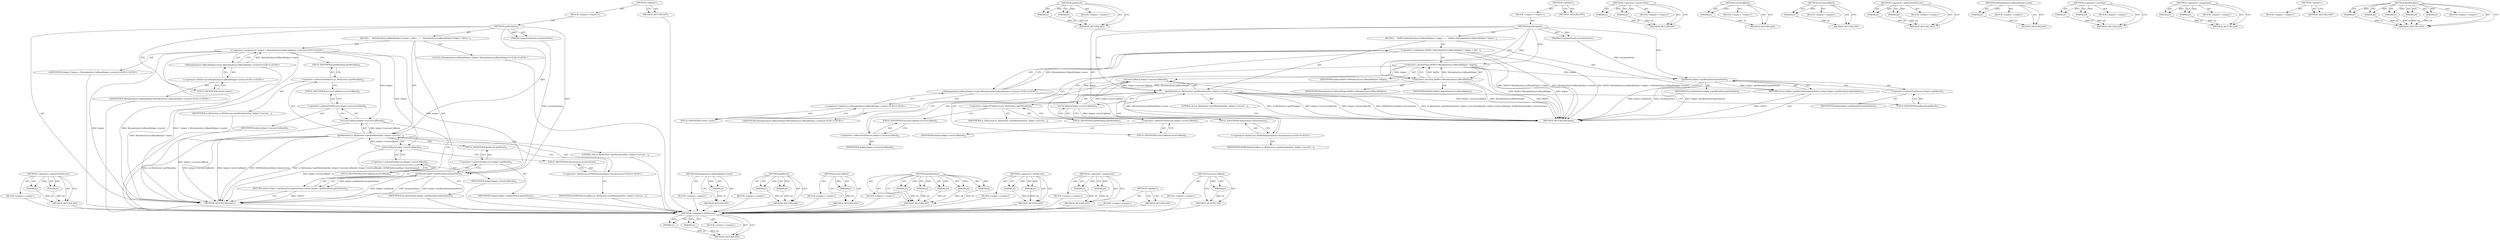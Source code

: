 digraph "successCallback" {
vulnerable_81 [label=<(METHOD,&lt;operator&gt;.fieldAccess)>];
vulnerable_82 [label=<(PARAM,p1)>];
vulnerable_83 [label=<(PARAM,p2)>];
vulnerable_84 [label=<(BLOCK,&lt;empty&gt;,&lt;empty&gt;)>];
vulnerable_85 [label=<(METHOD_RETURN,ANY)>];
vulnerable_107 [label=<(METHOD,getResult)>];
vulnerable_108 [label=<(PARAM,p1)>];
vulnerable_109 [label=<(PARAM,p2)>];
vulnerable_110 [label=<(BLOCK,&lt;empty&gt;,&lt;empty&gt;)>];
vulnerable_111 [label=<(METHOD_RETURN,ANY)>];
vulnerable_6 [label=<(METHOD,&lt;global&gt;)<SUB>1</SUB>>];
vulnerable_7 [label=<(BLOCK,&lt;empty&gt;,&lt;empty&gt;)<SUB>1</SUB>>];
vulnerable_8 [label=<(METHOD,getMetadata)<SUB>1</SUB>>];
vulnerable_9 [label=<(PARAM,ExceptionState&amp; exceptionState)<SUB>1</SUB>>];
vulnerable_10 [label=<(BLOCK,{
    RefPtr&lt;MetadataSyncCallbackHelper&gt; helper...,{
    RefPtr&lt;MetadataSyncCallbackHelper&gt; helper...)<SUB>2</SUB>>];
vulnerable_11 [label=<(&lt;operator&gt;.assignment,RefPtr&lt;MetadataSyncCallbackHelper&gt; helper = Met...)<SUB>3</SUB>>];
vulnerable_12 [label=<(&lt;operator&gt;.greaterThan,RefPtr&lt;MetadataSyncCallbackHelper&gt; helper)<SUB>3</SUB>>];
vulnerable_13 [label=<(&lt;operator&gt;.lessThan,RefPtr&lt;MetadataSyncCallbackHelper)<SUB>3</SUB>>];
vulnerable_14 [label=<(IDENTIFIER,RefPtr,RefPtr&lt;MetadataSyncCallbackHelper)<SUB>3</SUB>>];
vulnerable_15 [label=<(IDENTIFIER,MetadataSyncCallbackHelper,RefPtr&lt;MetadataSyncCallbackHelper)<SUB>3</SUB>>];
vulnerable_16 [label=<(IDENTIFIER,helper,RefPtr&lt;MetadataSyncCallbackHelper&gt; helper)<SUB>3</SUB>>];
vulnerable_17 [label="<(MetadataSyncCallbackHelper.create,MetadataSyncCallbackHelper::create())<SUB>3</SUB>>"];
vulnerable_18 [label="<(&lt;operator&gt;.fieldAccess,MetadataSyncCallbackHelper::create)<SUB>3</SUB>>"];
vulnerable_19 [label="<(IDENTIFIER,MetadataSyncCallbackHelper,MetadataSyncCallbackHelper::create())<SUB>3</SUB>>"];
vulnerable_20 [label=<(FIELD_IDENTIFIER,create,create)<SUB>3</SUB>>];
vulnerable_21 [label=<(getMetadata,m_fileSystem-&gt;getMetadata(this, helper-&gt;success...)<SUB>4</SUB>>];
vulnerable_22 [label=<(&lt;operator&gt;.indirectFieldAccess,m_fileSystem-&gt;getMetadata)<SUB>4</SUB>>];
vulnerable_23 [label=<(IDENTIFIER,m_fileSystem,m_fileSystem-&gt;getMetadata(this, helper-&gt;success...)<SUB>4</SUB>>];
vulnerable_24 [label=<(FIELD_IDENTIFIER,getMetadata,getMetadata)<SUB>4</SUB>>];
vulnerable_25 [label=<(LITERAL,this,m_fileSystem-&gt;getMetadata(this, helper-&gt;success...)<SUB>4</SUB>>];
vulnerable_26 [label=<(successCallback,helper-&gt;successCallback())<SUB>4</SUB>>];
vulnerable_27 [label=<(&lt;operator&gt;.indirectFieldAccess,helper-&gt;successCallback)<SUB>4</SUB>>];
vulnerable_28 [label=<(IDENTIFIER,helper,helper-&gt;successCallback())<SUB>4</SUB>>];
vulnerable_29 [label=<(FIELD_IDENTIFIER,successCallback,successCallback)<SUB>4</SUB>>];
vulnerable_30 [label=<(errorCallback,helper-&gt;errorCallback())<SUB>4</SUB>>];
vulnerable_31 [label=<(&lt;operator&gt;.indirectFieldAccess,helper-&gt;errorCallback)<SUB>4</SUB>>];
vulnerable_32 [label=<(IDENTIFIER,helper,helper-&gt;errorCallback())<SUB>4</SUB>>];
vulnerable_33 [label=<(FIELD_IDENTIFIER,errorCallback,errorCallback)<SUB>4</SUB>>];
vulnerable_34 [label="<(&lt;operator&gt;.fieldAccess,DOMFileSystemBase::Synchronous)<SUB>4</SUB>>"];
vulnerable_35 [label=<(IDENTIFIER,DOMFileSystemBase,m_fileSystem-&gt;getMetadata(this, helper-&gt;success...)<SUB>4</SUB>>];
vulnerable_36 [label=<(FIELD_IDENTIFIER,Synchronous,Synchronous)<SUB>4</SUB>>];
vulnerable_37 [label=<(RETURN,return helper-&gt;getResult(exceptionState);,return helper-&gt;getResult(exceptionState);)<SUB>5</SUB>>];
vulnerable_38 [label=<(getResult,helper-&gt;getResult(exceptionState))<SUB>5</SUB>>];
vulnerable_39 [label=<(&lt;operator&gt;.indirectFieldAccess,helper-&gt;getResult)<SUB>5</SUB>>];
vulnerable_40 [label=<(IDENTIFIER,helper,helper-&gt;getResult(exceptionState))<SUB>5</SUB>>];
vulnerable_41 [label=<(FIELD_IDENTIFIER,getResult,getResult)<SUB>5</SUB>>];
vulnerable_42 [label=<(IDENTIFIER,exceptionState,helper-&gt;getResult(exceptionState))<SUB>5</SUB>>];
vulnerable_43 [label=<(METHOD_RETURN,Metadata)<SUB>1</SUB>>];
vulnerable_45 [label=<(METHOD_RETURN,ANY)<SUB>1</SUB>>];
vulnerable_67 [label=<(METHOD,&lt;operator&gt;.greaterThan)>];
vulnerable_68 [label=<(PARAM,p1)>];
vulnerable_69 [label=<(PARAM,p2)>];
vulnerable_70 [label=<(BLOCK,&lt;empty&gt;,&lt;empty&gt;)>];
vulnerable_71 [label=<(METHOD_RETURN,ANY)>];
vulnerable_103 [label=<(METHOD,errorCallback)>];
vulnerable_104 [label=<(PARAM,p1)>];
vulnerable_105 [label=<(BLOCK,&lt;empty&gt;,&lt;empty&gt;)>];
vulnerable_106 [label=<(METHOD_RETURN,ANY)>];
vulnerable_99 [label=<(METHOD,successCallback)>];
vulnerable_100 [label=<(PARAM,p1)>];
vulnerable_101 [label=<(BLOCK,&lt;empty&gt;,&lt;empty&gt;)>];
vulnerable_102 [label=<(METHOD_RETURN,ANY)>];
vulnerable_94 [label=<(METHOD,&lt;operator&gt;.indirectFieldAccess)>];
vulnerable_95 [label=<(PARAM,p1)>];
vulnerable_96 [label=<(PARAM,p2)>];
vulnerable_97 [label=<(BLOCK,&lt;empty&gt;,&lt;empty&gt;)>];
vulnerable_98 [label=<(METHOD_RETURN,ANY)>];
vulnerable_77 [label=<(METHOD,MetadataSyncCallbackHelper.create)>];
vulnerable_78 [label=<(PARAM,p1)>];
vulnerable_79 [label=<(BLOCK,&lt;empty&gt;,&lt;empty&gt;)>];
vulnerable_80 [label=<(METHOD_RETURN,ANY)>];
vulnerable_72 [label=<(METHOD,&lt;operator&gt;.lessThan)>];
vulnerable_73 [label=<(PARAM,p1)>];
vulnerable_74 [label=<(PARAM,p2)>];
vulnerable_75 [label=<(BLOCK,&lt;empty&gt;,&lt;empty&gt;)>];
vulnerable_76 [label=<(METHOD_RETURN,ANY)>];
vulnerable_62 [label=<(METHOD,&lt;operator&gt;.assignment)>];
vulnerable_63 [label=<(PARAM,p1)>];
vulnerable_64 [label=<(PARAM,p2)>];
vulnerable_65 [label=<(BLOCK,&lt;empty&gt;,&lt;empty&gt;)>];
vulnerable_66 [label=<(METHOD_RETURN,ANY)>];
vulnerable_56 [label=<(METHOD,&lt;global&gt;)<SUB>1</SUB>>];
vulnerable_57 [label=<(BLOCK,&lt;empty&gt;,&lt;empty&gt;)>];
vulnerable_58 [label=<(METHOD_RETURN,ANY)>];
vulnerable_86 [label=<(METHOD,getMetadata)>];
vulnerable_87 [label=<(PARAM,p1)>];
vulnerable_88 [label=<(PARAM,p2)>];
vulnerable_89 [label=<(PARAM,p3)>];
vulnerable_90 [label=<(PARAM,p4)>];
vulnerable_91 [label=<(PARAM,p5)>];
vulnerable_92 [label=<(BLOCK,&lt;empty&gt;,&lt;empty&gt;)>];
vulnerable_93 [label=<(METHOD_RETURN,ANY)>];
fixed_83 [label=<(METHOD,&lt;operator&gt;.indirectFieldAccess)>];
fixed_84 [label=<(PARAM,p1)>];
fixed_85 [label=<(PARAM,p2)>];
fixed_86 [label=<(BLOCK,&lt;empty&gt;,&lt;empty&gt;)>];
fixed_87 [label=<(METHOD_RETURN,ANY)>];
fixed_6 [label=<(METHOD,&lt;global&gt;)<SUB>1</SUB>>];
fixed_7 [label=<(BLOCK,&lt;empty&gt;,&lt;empty&gt;)<SUB>1</SUB>>];
fixed_8 [label=<(METHOD,getMetadata)<SUB>1</SUB>>];
fixed_9 [label=<(PARAM,ExceptionState&amp; exceptionState)<SUB>1</SUB>>];
fixed_10 [label=<(BLOCK,{
    MetadataSyncCallbackHelper* helper = Meta...,{
    MetadataSyncCallbackHelper* helper = Meta...)<SUB>2</SUB>>];
fixed_11 [label="<(LOCAL,MetadataSyncCallbackHelper* helper: MetadataSyncCallbackHelper*)<SUB>3</SUB>>"];
fixed_12 [label="<(&lt;operator&gt;.assignment,* helper = MetadataSyncCallbackHelper::create())<SUB>3</SUB>>"];
fixed_13 [label="<(IDENTIFIER,helper,* helper = MetadataSyncCallbackHelper::create())<SUB>3</SUB>>"];
fixed_14 [label="<(MetadataSyncCallbackHelper.create,MetadataSyncCallbackHelper::create())<SUB>3</SUB>>"];
fixed_15 [label="<(&lt;operator&gt;.fieldAccess,MetadataSyncCallbackHelper::create)<SUB>3</SUB>>"];
fixed_16 [label="<(IDENTIFIER,MetadataSyncCallbackHelper,MetadataSyncCallbackHelper::create())<SUB>3</SUB>>"];
fixed_17 [label=<(FIELD_IDENTIFIER,create,create)<SUB>3</SUB>>];
fixed_18 [label=<(getMetadata,m_fileSystem-&gt;getMetadata(this, helper-&gt;success...)<SUB>4</SUB>>];
fixed_19 [label=<(&lt;operator&gt;.indirectFieldAccess,m_fileSystem-&gt;getMetadata)<SUB>4</SUB>>];
fixed_20 [label=<(IDENTIFIER,m_fileSystem,m_fileSystem-&gt;getMetadata(this, helper-&gt;success...)<SUB>4</SUB>>];
fixed_21 [label=<(FIELD_IDENTIFIER,getMetadata,getMetadata)<SUB>4</SUB>>];
fixed_22 [label=<(LITERAL,this,m_fileSystem-&gt;getMetadata(this, helper-&gt;success...)<SUB>4</SUB>>];
fixed_23 [label=<(successCallback,helper-&gt;successCallback())<SUB>4</SUB>>];
fixed_24 [label=<(&lt;operator&gt;.indirectFieldAccess,helper-&gt;successCallback)<SUB>4</SUB>>];
fixed_25 [label=<(IDENTIFIER,helper,helper-&gt;successCallback())<SUB>4</SUB>>];
fixed_26 [label=<(FIELD_IDENTIFIER,successCallback,successCallback)<SUB>4</SUB>>];
fixed_27 [label=<(errorCallback,helper-&gt;errorCallback())<SUB>4</SUB>>];
fixed_28 [label=<(&lt;operator&gt;.indirectFieldAccess,helper-&gt;errorCallback)<SUB>4</SUB>>];
fixed_29 [label=<(IDENTIFIER,helper,helper-&gt;errorCallback())<SUB>4</SUB>>];
fixed_30 [label=<(FIELD_IDENTIFIER,errorCallback,errorCallback)<SUB>4</SUB>>];
fixed_31 [label="<(&lt;operator&gt;.fieldAccess,DOMFileSystemBase::Synchronous)<SUB>4</SUB>>"];
fixed_32 [label=<(IDENTIFIER,DOMFileSystemBase,m_fileSystem-&gt;getMetadata(this, helper-&gt;success...)<SUB>4</SUB>>];
fixed_33 [label=<(FIELD_IDENTIFIER,Synchronous,Synchronous)<SUB>4</SUB>>];
fixed_34 [label=<(RETURN,return helper-&gt;getResult(exceptionState);,return helper-&gt;getResult(exceptionState);)<SUB>5</SUB>>];
fixed_35 [label=<(getResult,helper-&gt;getResult(exceptionState))<SUB>5</SUB>>];
fixed_36 [label=<(&lt;operator&gt;.indirectFieldAccess,helper-&gt;getResult)<SUB>5</SUB>>];
fixed_37 [label=<(IDENTIFIER,helper,helper-&gt;getResult(exceptionState))<SUB>5</SUB>>];
fixed_38 [label=<(FIELD_IDENTIFIER,getResult,getResult)<SUB>5</SUB>>];
fixed_39 [label=<(IDENTIFIER,exceptionState,helper-&gt;getResult(exceptionState))<SUB>5</SUB>>];
fixed_40 [label=<(METHOD_RETURN,Metadata)<SUB>1</SUB>>];
fixed_42 [label=<(METHOD_RETURN,ANY)<SUB>1</SUB>>];
fixed_66 [label=<(METHOD,MetadataSyncCallbackHelper.create)>];
fixed_67 [label=<(PARAM,p1)>];
fixed_68 [label=<(BLOCK,&lt;empty&gt;,&lt;empty&gt;)>];
fixed_69 [label=<(METHOD_RETURN,ANY)>];
fixed_96 [label=<(METHOD,getResult)>];
fixed_97 [label=<(PARAM,p1)>];
fixed_98 [label=<(PARAM,p2)>];
fixed_99 [label=<(BLOCK,&lt;empty&gt;,&lt;empty&gt;)>];
fixed_100 [label=<(METHOD_RETURN,ANY)>];
fixed_92 [label=<(METHOD,errorCallback)>];
fixed_93 [label=<(PARAM,p1)>];
fixed_94 [label=<(BLOCK,&lt;empty&gt;,&lt;empty&gt;)>];
fixed_95 [label=<(METHOD_RETURN,ANY)>];
fixed_75 [label=<(METHOD,getMetadata)>];
fixed_76 [label=<(PARAM,p1)>];
fixed_77 [label=<(PARAM,p2)>];
fixed_78 [label=<(PARAM,p3)>];
fixed_79 [label=<(PARAM,p4)>];
fixed_80 [label=<(PARAM,p5)>];
fixed_81 [label=<(BLOCK,&lt;empty&gt;,&lt;empty&gt;)>];
fixed_82 [label=<(METHOD_RETURN,ANY)>];
fixed_70 [label=<(METHOD,&lt;operator&gt;.fieldAccess)>];
fixed_71 [label=<(PARAM,p1)>];
fixed_72 [label=<(PARAM,p2)>];
fixed_73 [label=<(BLOCK,&lt;empty&gt;,&lt;empty&gt;)>];
fixed_74 [label=<(METHOD_RETURN,ANY)>];
fixed_61 [label=<(METHOD,&lt;operator&gt;.assignment)>];
fixed_62 [label=<(PARAM,p1)>];
fixed_63 [label=<(PARAM,p2)>];
fixed_64 [label=<(BLOCK,&lt;empty&gt;,&lt;empty&gt;)>];
fixed_65 [label=<(METHOD_RETURN,ANY)>];
fixed_55 [label=<(METHOD,&lt;global&gt;)<SUB>1</SUB>>];
fixed_56 [label=<(BLOCK,&lt;empty&gt;,&lt;empty&gt;)>];
fixed_57 [label=<(METHOD_RETURN,ANY)>];
fixed_88 [label=<(METHOD,successCallback)>];
fixed_89 [label=<(PARAM,p1)>];
fixed_90 [label=<(BLOCK,&lt;empty&gt;,&lt;empty&gt;)>];
fixed_91 [label=<(METHOD_RETURN,ANY)>];
vulnerable_81 -> vulnerable_82  [key=0, label="AST: "];
vulnerable_81 -> vulnerable_82  [key=1, label="DDG: "];
vulnerable_81 -> vulnerable_84  [key=0, label="AST: "];
vulnerable_81 -> vulnerable_83  [key=0, label="AST: "];
vulnerable_81 -> vulnerable_83  [key=1, label="DDG: "];
vulnerable_81 -> vulnerable_85  [key=0, label="AST: "];
vulnerable_81 -> vulnerable_85  [key=1, label="CFG: "];
vulnerable_82 -> vulnerable_85  [key=0, label="DDG: p1"];
vulnerable_83 -> vulnerable_85  [key=0, label="DDG: p2"];
vulnerable_107 -> vulnerable_108  [key=0, label="AST: "];
vulnerable_107 -> vulnerable_108  [key=1, label="DDG: "];
vulnerable_107 -> vulnerable_110  [key=0, label="AST: "];
vulnerable_107 -> vulnerable_109  [key=0, label="AST: "];
vulnerable_107 -> vulnerable_109  [key=1, label="DDG: "];
vulnerable_107 -> vulnerable_111  [key=0, label="AST: "];
vulnerable_107 -> vulnerable_111  [key=1, label="CFG: "];
vulnerable_108 -> vulnerable_111  [key=0, label="DDG: p1"];
vulnerable_109 -> vulnerable_111  [key=0, label="DDG: p2"];
vulnerable_6 -> vulnerable_7  [key=0, label="AST: "];
vulnerable_6 -> vulnerable_45  [key=0, label="AST: "];
vulnerable_6 -> vulnerable_45  [key=1, label="CFG: "];
vulnerable_7 -> vulnerable_8  [key=0, label="AST: "];
vulnerable_8 -> vulnerable_9  [key=0, label="AST: "];
vulnerable_8 -> vulnerable_9  [key=1, label="DDG: "];
vulnerable_8 -> vulnerable_10  [key=0, label="AST: "];
vulnerable_8 -> vulnerable_43  [key=0, label="AST: "];
vulnerable_8 -> vulnerable_13  [key=0, label="CFG: "];
vulnerable_8 -> vulnerable_13  [key=1, label="DDG: "];
vulnerable_8 -> vulnerable_21  [key=0, label="DDG: "];
vulnerable_8 -> vulnerable_12  [key=0, label="DDG: "];
vulnerable_8 -> vulnerable_38  [key=0, label="DDG: "];
vulnerable_9 -> vulnerable_38  [key=0, label="DDG: exceptionState"];
vulnerable_10 -> vulnerable_11  [key=0, label="AST: "];
vulnerable_10 -> vulnerable_21  [key=0, label="AST: "];
vulnerable_10 -> vulnerable_37  [key=0, label="AST: "];
vulnerable_11 -> vulnerable_12  [key=0, label="AST: "];
vulnerable_11 -> vulnerable_17  [key=0, label="AST: "];
vulnerable_11 -> vulnerable_24  [key=0, label="CFG: "];
vulnerable_11 -> vulnerable_43  [key=0, label="DDG: RefPtr&lt;MetadataSyncCallbackHelper&gt; helper"];
vulnerable_11 -> vulnerable_43  [key=1, label="DDG: MetadataSyncCallbackHelper::create()"];
vulnerable_11 -> vulnerable_43  [key=2, label="DDG: RefPtr&lt;MetadataSyncCallbackHelper&gt; helper = MetadataSyncCallbackHelper::create()"];
vulnerable_12 -> vulnerable_13  [key=0, label="AST: "];
vulnerable_12 -> vulnerable_16  [key=0, label="AST: "];
vulnerable_12 -> vulnerable_20  [key=0, label="CFG: "];
vulnerable_12 -> vulnerable_43  [key=0, label="DDG: RefPtr&lt;MetadataSyncCallbackHelper"];
vulnerable_12 -> vulnerable_43  [key=1, label="DDG: helper"];
vulnerable_12 -> vulnerable_26  [key=0, label="DDG: helper"];
vulnerable_12 -> vulnerable_30  [key=0, label="DDG: helper"];
vulnerable_12 -> vulnerable_38  [key=0, label="DDG: helper"];
vulnerable_13 -> vulnerable_14  [key=0, label="AST: "];
vulnerable_13 -> vulnerable_15  [key=0, label="AST: "];
vulnerable_13 -> vulnerable_12  [key=0, label="CFG: "];
vulnerable_13 -> vulnerable_12  [key=1, label="DDG: RefPtr"];
vulnerable_13 -> vulnerable_12  [key=2, label="DDG: MetadataSyncCallbackHelper"];
vulnerable_13 -> vulnerable_43  [key=0, label="DDG: MetadataSyncCallbackHelper"];
vulnerable_13 -> vulnerable_43  [key=1, label="DDG: RefPtr"];
vulnerable_13 -> vulnerable_17  [key=0, label="DDG: MetadataSyncCallbackHelper"];
vulnerable_17 -> vulnerable_18  [key=0, label="AST: "];
vulnerable_17 -> vulnerable_11  [key=0, label="CFG: "];
vulnerable_17 -> vulnerable_11  [key=1, label="DDG: MetadataSyncCallbackHelper::create"];
vulnerable_17 -> vulnerable_43  [key=0, label="DDG: MetadataSyncCallbackHelper::create"];
vulnerable_18 -> vulnerable_19  [key=0, label="AST: "];
vulnerable_18 -> vulnerable_20  [key=0, label="AST: "];
vulnerable_18 -> vulnerable_17  [key=0, label="CFG: "];
vulnerable_20 -> vulnerable_18  [key=0, label="CFG: "];
vulnerable_21 -> vulnerable_22  [key=0, label="AST: "];
vulnerable_21 -> vulnerable_25  [key=0, label="AST: "];
vulnerable_21 -> vulnerable_26  [key=0, label="AST: "];
vulnerable_21 -> vulnerable_30  [key=0, label="AST: "];
vulnerable_21 -> vulnerable_34  [key=0, label="AST: "];
vulnerable_21 -> vulnerable_41  [key=0, label="CFG: "];
vulnerable_21 -> vulnerable_43  [key=0, label="DDG: m_fileSystem-&gt;getMetadata"];
vulnerable_21 -> vulnerable_43  [key=1, label="DDG: helper-&gt;successCallback()"];
vulnerable_21 -> vulnerable_43  [key=2, label="DDG: helper-&gt;errorCallback()"];
vulnerable_21 -> vulnerable_43  [key=3, label="DDG: DOMFileSystemBase::Synchronous"];
vulnerable_21 -> vulnerable_43  [key=4, label="DDG: m_fileSystem-&gt;getMetadata(this, helper-&gt;successCallback(), helper-&gt;errorCallback(), DOMFileSystemBase::Synchronous)"];
vulnerable_22 -> vulnerable_23  [key=0, label="AST: "];
vulnerable_22 -> vulnerable_24  [key=0, label="AST: "];
vulnerable_22 -> vulnerable_29  [key=0, label="CFG: "];
vulnerable_24 -> vulnerable_22  [key=0, label="CFG: "];
vulnerable_26 -> vulnerable_27  [key=0, label="AST: "];
vulnerable_26 -> vulnerable_33  [key=0, label="CFG: "];
vulnerable_26 -> vulnerable_43  [key=0, label="DDG: helper-&gt;successCallback"];
vulnerable_26 -> vulnerable_21  [key=0, label="DDG: helper-&gt;successCallback"];
vulnerable_27 -> vulnerable_28  [key=0, label="AST: "];
vulnerable_27 -> vulnerable_29  [key=0, label="AST: "];
vulnerable_27 -> vulnerable_26  [key=0, label="CFG: "];
vulnerable_29 -> vulnerable_27  [key=0, label="CFG: "];
vulnerable_30 -> vulnerable_31  [key=0, label="AST: "];
vulnerable_30 -> vulnerable_36  [key=0, label="CFG: "];
vulnerable_30 -> vulnerable_43  [key=0, label="DDG: helper-&gt;errorCallback"];
vulnerable_30 -> vulnerable_21  [key=0, label="DDG: helper-&gt;errorCallback"];
vulnerable_31 -> vulnerable_32  [key=0, label="AST: "];
vulnerable_31 -> vulnerable_33  [key=0, label="AST: "];
vulnerable_31 -> vulnerable_30  [key=0, label="CFG: "];
vulnerable_33 -> vulnerable_31  [key=0, label="CFG: "];
vulnerable_34 -> vulnerable_35  [key=0, label="AST: "];
vulnerable_34 -> vulnerable_36  [key=0, label="AST: "];
vulnerable_34 -> vulnerable_21  [key=0, label="CFG: "];
vulnerable_36 -> vulnerable_34  [key=0, label="CFG: "];
vulnerable_37 -> vulnerable_38  [key=0, label="AST: "];
vulnerable_37 -> vulnerable_43  [key=0, label="CFG: "];
vulnerable_37 -> vulnerable_43  [key=1, label="DDG: &lt;RET&gt;"];
vulnerable_38 -> vulnerable_39  [key=0, label="AST: "];
vulnerable_38 -> vulnerable_42  [key=0, label="AST: "];
vulnerable_38 -> vulnerable_37  [key=0, label="CFG: "];
vulnerable_38 -> vulnerable_37  [key=1, label="DDG: helper-&gt;getResult(exceptionState)"];
vulnerable_38 -> vulnerable_43  [key=0, label="DDG: helper-&gt;getResult"];
vulnerable_38 -> vulnerable_43  [key=1, label="DDG: exceptionState"];
vulnerable_38 -> vulnerable_43  [key=2, label="DDG: helper-&gt;getResult(exceptionState)"];
vulnerable_39 -> vulnerable_40  [key=0, label="AST: "];
vulnerable_39 -> vulnerable_41  [key=0, label="AST: "];
vulnerable_39 -> vulnerable_38  [key=0, label="CFG: "];
vulnerable_41 -> vulnerable_39  [key=0, label="CFG: "];
vulnerable_67 -> vulnerable_68  [key=0, label="AST: "];
vulnerable_67 -> vulnerable_68  [key=1, label="DDG: "];
vulnerable_67 -> vulnerable_70  [key=0, label="AST: "];
vulnerable_67 -> vulnerable_69  [key=0, label="AST: "];
vulnerable_67 -> vulnerable_69  [key=1, label="DDG: "];
vulnerable_67 -> vulnerable_71  [key=0, label="AST: "];
vulnerable_67 -> vulnerable_71  [key=1, label="CFG: "];
vulnerable_68 -> vulnerable_71  [key=0, label="DDG: p1"];
vulnerable_69 -> vulnerable_71  [key=0, label="DDG: p2"];
vulnerable_103 -> vulnerable_104  [key=0, label="AST: "];
vulnerable_103 -> vulnerable_104  [key=1, label="DDG: "];
vulnerable_103 -> vulnerable_105  [key=0, label="AST: "];
vulnerable_103 -> vulnerable_106  [key=0, label="AST: "];
vulnerable_103 -> vulnerable_106  [key=1, label="CFG: "];
vulnerable_104 -> vulnerable_106  [key=0, label="DDG: p1"];
vulnerable_99 -> vulnerable_100  [key=0, label="AST: "];
vulnerable_99 -> vulnerable_100  [key=1, label="DDG: "];
vulnerable_99 -> vulnerable_101  [key=0, label="AST: "];
vulnerable_99 -> vulnerable_102  [key=0, label="AST: "];
vulnerable_99 -> vulnerable_102  [key=1, label="CFG: "];
vulnerable_100 -> vulnerable_102  [key=0, label="DDG: p1"];
vulnerable_94 -> vulnerable_95  [key=0, label="AST: "];
vulnerable_94 -> vulnerable_95  [key=1, label="DDG: "];
vulnerable_94 -> vulnerable_97  [key=0, label="AST: "];
vulnerable_94 -> vulnerable_96  [key=0, label="AST: "];
vulnerable_94 -> vulnerable_96  [key=1, label="DDG: "];
vulnerable_94 -> vulnerable_98  [key=0, label="AST: "];
vulnerable_94 -> vulnerable_98  [key=1, label="CFG: "];
vulnerable_95 -> vulnerable_98  [key=0, label="DDG: p1"];
vulnerable_96 -> vulnerable_98  [key=0, label="DDG: p2"];
vulnerable_77 -> vulnerable_78  [key=0, label="AST: "];
vulnerable_77 -> vulnerable_78  [key=1, label="DDG: "];
vulnerable_77 -> vulnerable_79  [key=0, label="AST: "];
vulnerable_77 -> vulnerable_80  [key=0, label="AST: "];
vulnerable_77 -> vulnerable_80  [key=1, label="CFG: "];
vulnerable_78 -> vulnerable_80  [key=0, label="DDG: p1"];
vulnerable_72 -> vulnerable_73  [key=0, label="AST: "];
vulnerable_72 -> vulnerable_73  [key=1, label="DDG: "];
vulnerable_72 -> vulnerable_75  [key=0, label="AST: "];
vulnerable_72 -> vulnerable_74  [key=0, label="AST: "];
vulnerable_72 -> vulnerable_74  [key=1, label="DDG: "];
vulnerable_72 -> vulnerable_76  [key=0, label="AST: "];
vulnerable_72 -> vulnerable_76  [key=1, label="CFG: "];
vulnerable_73 -> vulnerable_76  [key=0, label="DDG: p1"];
vulnerable_74 -> vulnerable_76  [key=0, label="DDG: p2"];
vulnerable_62 -> vulnerable_63  [key=0, label="AST: "];
vulnerable_62 -> vulnerable_63  [key=1, label="DDG: "];
vulnerable_62 -> vulnerable_65  [key=0, label="AST: "];
vulnerable_62 -> vulnerable_64  [key=0, label="AST: "];
vulnerable_62 -> vulnerable_64  [key=1, label="DDG: "];
vulnerable_62 -> vulnerable_66  [key=0, label="AST: "];
vulnerable_62 -> vulnerable_66  [key=1, label="CFG: "];
vulnerable_63 -> vulnerable_66  [key=0, label="DDG: p1"];
vulnerable_64 -> vulnerable_66  [key=0, label="DDG: p2"];
vulnerable_56 -> vulnerable_57  [key=0, label="AST: "];
vulnerable_56 -> vulnerable_58  [key=0, label="AST: "];
vulnerable_56 -> vulnerable_58  [key=1, label="CFG: "];
vulnerable_86 -> vulnerable_87  [key=0, label="AST: "];
vulnerable_86 -> vulnerable_87  [key=1, label="DDG: "];
vulnerable_86 -> vulnerable_92  [key=0, label="AST: "];
vulnerable_86 -> vulnerable_88  [key=0, label="AST: "];
vulnerable_86 -> vulnerable_88  [key=1, label="DDG: "];
vulnerable_86 -> vulnerable_93  [key=0, label="AST: "];
vulnerable_86 -> vulnerable_93  [key=1, label="CFG: "];
vulnerable_86 -> vulnerable_89  [key=0, label="AST: "];
vulnerable_86 -> vulnerable_89  [key=1, label="DDG: "];
vulnerable_86 -> vulnerable_90  [key=0, label="AST: "];
vulnerable_86 -> vulnerable_90  [key=1, label="DDG: "];
vulnerable_86 -> vulnerable_91  [key=0, label="AST: "];
vulnerable_86 -> vulnerable_91  [key=1, label="DDG: "];
vulnerable_87 -> vulnerable_93  [key=0, label="DDG: p1"];
vulnerable_88 -> vulnerable_93  [key=0, label="DDG: p2"];
vulnerable_89 -> vulnerable_93  [key=0, label="DDG: p3"];
vulnerable_90 -> vulnerable_93  [key=0, label="DDG: p4"];
vulnerable_91 -> vulnerable_93  [key=0, label="DDG: p5"];
fixed_83 -> fixed_84  [key=0, label="AST: "];
fixed_83 -> fixed_84  [key=1, label="DDG: "];
fixed_83 -> fixed_86  [key=0, label="AST: "];
fixed_83 -> fixed_85  [key=0, label="AST: "];
fixed_83 -> fixed_85  [key=1, label="DDG: "];
fixed_83 -> fixed_87  [key=0, label="AST: "];
fixed_83 -> fixed_87  [key=1, label="CFG: "];
fixed_84 -> fixed_87  [key=0, label="DDG: p1"];
fixed_85 -> fixed_87  [key=0, label="DDG: p2"];
fixed_86 -> vulnerable_81  [key=0];
fixed_87 -> vulnerable_81  [key=0];
fixed_6 -> fixed_7  [key=0, label="AST: "];
fixed_6 -> fixed_42  [key=0, label="AST: "];
fixed_6 -> fixed_42  [key=1, label="CFG: "];
fixed_7 -> fixed_8  [key=0, label="AST: "];
fixed_8 -> fixed_9  [key=0, label="AST: "];
fixed_8 -> fixed_9  [key=1, label="DDG: "];
fixed_8 -> fixed_10  [key=0, label="AST: "];
fixed_8 -> fixed_40  [key=0, label="AST: "];
fixed_8 -> fixed_17  [key=0, label="CFG: "];
fixed_8 -> fixed_18  [key=0, label="DDG: "];
fixed_8 -> fixed_35  [key=0, label="DDG: "];
fixed_9 -> fixed_35  [key=0, label="DDG: exceptionState"];
fixed_10 -> fixed_11  [key=0, label="AST: "];
fixed_10 -> fixed_12  [key=0, label="AST: "];
fixed_10 -> fixed_18  [key=0, label="AST: "];
fixed_10 -> fixed_34  [key=0, label="AST: "];
fixed_11 -> vulnerable_81  [key=0];
fixed_12 -> fixed_13  [key=0, label="AST: "];
fixed_12 -> fixed_14  [key=0, label="AST: "];
fixed_12 -> fixed_21  [key=0, label="CFG: "];
fixed_12 -> fixed_40  [key=0, label="DDG: helper"];
fixed_12 -> fixed_40  [key=1, label="DDG: MetadataSyncCallbackHelper::create()"];
fixed_12 -> fixed_40  [key=2, label="DDG: * helper = MetadataSyncCallbackHelper::create()"];
fixed_12 -> fixed_23  [key=0, label="DDG: helper"];
fixed_12 -> fixed_27  [key=0, label="DDG: helper"];
fixed_12 -> fixed_35  [key=0, label="DDG: helper"];
fixed_13 -> vulnerable_81  [key=0];
fixed_14 -> fixed_15  [key=0, label="AST: "];
fixed_14 -> fixed_12  [key=0, label="CFG: "];
fixed_14 -> fixed_12  [key=1, label="DDG: MetadataSyncCallbackHelper::create"];
fixed_14 -> fixed_40  [key=0, label="DDG: MetadataSyncCallbackHelper::create"];
fixed_15 -> fixed_16  [key=0, label="AST: "];
fixed_15 -> fixed_17  [key=0, label="AST: "];
fixed_15 -> fixed_14  [key=0, label="CFG: "];
fixed_16 -> vulnerable_81  [key=0];
fixed_17 -> fixed_15  [key=0, label="CFG: "];
fixed_18 -> fixed_19  [key=0, label="AST: "];
fixed_18 -> fixed_22  [key=0, label="AST: "];
fixed_18 -> fixed_23  [key=0, label="AST: "];
fixed_18 -> fixed_27  [key=0, label="AST: "];
fixed_18 -> fixed_31  [key=0, label="AST: "];
fixed_18 -> fixed_38  [key=0, label="CFG: "];
fixed_18 -> fixed_40  [key=0, label="DDG: m_fileSystem-&gt;getMetadata"];
fixed_18 -> fixed_40  [key=1, label="DDG: helper-&gt;successCallback()"];
fixed_18 -> fixed_40  [key=2, label="DDG: helper-&gt;errorCallback()"];
fixed_18 -> fixed_40  [key=3, label="DDG: DOMFileSystemBase::Synchronous"];
fixed_18 -> fixed_40  [key=4, label="DDG: m_fileSystem-&gt;getMetadata(this, helper-&gt;successCallback(), helper-&gt;errorCallback(), DOMFileSystemBase::Synchronous)"];
fixed_19 -> fixed_20  [key=0, label="AST: "];
fixed_19 -> fixed_21  [key=0, label="AST: "];
fixed_19 -> fixed_26  [key=0, label="CFG: "];
fixed_20 -> vulnerable_81  [key=0];
fixed_21 -> fixed_19  [key=0, label="CFG: "];
fixed_22 -> vulnerable_81  [key=0];
fixed_23 -> fixed_24  [key=0, label="AST: "];
fixed_23 -> fixed_30  [key=0, label="CFG: "];
fixed_23 -> fixed_40  [key=0, label="DDG: helper-&gt;successCallback"];
fixed_23 -> fixed_18  [key=0, label="DDG: helper-&gt;successCallback"];
fixed_24 -> fixed_25  [key=0, label="AST: "];
fixed_24 -> fixed_26  [key=0, label="AST: "];
fixed_24 -> fixed_23  [key=0, label="CFG: "];
fixed_25 -> vulnerable_81  [key=0];
fixed_26 -> fixed_24  [key=0, label="CFG: "];
fixed_27 -> fixed_28  [key=0, label="AST: "];
fixed_27 -> fixed_33  [key=0, label="CFG: "];
fixed_27 -> fixed_40  [key=0, label="DDG: helper-&gt;errorCallback"];
fixed_27 -> fixed_18  [key=0, label="DDG: helper-&gt;errorCallback"];
fixed_28 -> fixed_29  [key=0, label="AST: "];
fixed_28 -> fixed_30  [key=0, label="AST: "];
fixed_28 -> fixed_27  [key=0, label="CFG: "];
fixed_29 -> vulnerable_81  [key=0];
fixed_30 -> fixed_28  [key=0, label="CFG: "];
fixed_31 -> fixed_32  [key=0, label="AST: "];
fixed_31 -> fixed_33  [key=0, label="AST: "];
fixed_31 -> fixed_18  [key=0, label="CFG: "];
fixed_32 -> vulnerable_81  [key=0];
fixed_33 -> fixed_31  [key=0, label="CFG: "];
fixed_34 -> fixed_35  [key=0, label="AST: "];
fixed_34 -> fixed_40  [key=0, label="CFG: "];
fixed_34 -> fixed_40  [key=1, label="DDG: &lt;RET&gt;"];
fixed_35 -> fixed_36  [key=0, label="AST: "];
fixed_35 -> fixed_39  [key=0, label="AST: "];
fixed_35 -> fixed_34  [key=0, label="CFG: "];
fixed_35 -> fixed_34  [key=1, label="DDG: helper-&gt;getResult(exceptionState)"];
fixed_35 -> fixed_40  [key=0, label="DDG: helper-&gt;getResult"];
fixed_35 -> fixed_40  [key=1, label="DDG: exceptionState"];
fixed_35 -> fixed_40  [key=2, label="DDG: helper-&gt;getResult(exceptionState)"];
fixed_36 -> fixed_37  [key=0, label="AST: "];
fixed_36 -> fixed_38  [key=0, label="AST: "];
fixed_36 -> fixed_35  [key=0, label="CFG: "];
fixed_37 -> vulnerable_81  [key=0];
fixed_38 -> fixed_36  [key=0, label="CFG: "];
fixed_39 -> vulnerable_81  [key=0];
fixed_40 -> vulnerable_81  [key=0];
fixed_42 -> vulnerable_81  [key=0];
fixed_66 -> fixed_67  [key=0, label="AST: "];
fixed_66 -> fixed_67  [key=1, label="DDG: "];
fixed_66 -> fixed_68  [key=0, label="AST: "];
fixed_66 -> fixed_69  [key=0, label="AST: "];
fixed_66 -> fixed_69  [key=1, label="CFG: "];
fixed_67 -> fixed_69  [key=0, label="DDG: p1"];
fixed_68 -> vulnerable_81  [key=0];
fixed_69 -> vulnerable_81  [key=0];
fixed_96 -> fixed_97  [key=0, label="AST: "];
fixed_96 -> fixed_97  [key=1, label="DDG: "];
fixed_96 -> fixed_99  [key=0, label="AST: "];
fixed_96 -> fixed_98  [key=0, label="AST: "];
fixed_96 -> fixed_98  [key=1, label="DDG: "];
fixed_96 -> fixed_100  [key=0, label="AST: "];
fixed_96 -> fixed_100  [key=1, label="CFG: "];
fixed_97 -> fixed_100  [key=0, label="DDG: p1"];
fixed_98 -> fixed_100  [key=0, label="DDG: p2"];
fixed_99 -> vulnerable_81  [key=0];
fixed_100 -> vulnerable_81  [key=0];
fixed_92 -> fixed_93  [key=0, label="AST: "];
fixed_92 -> fixed_93  [key=1, label="DDG: "];
fixed_92 -> fixed_94  [key=0, label="AST: "];
fixed_92 -> fixed_95  [key=0, label="AST: "];
fixed_92 -> fixed_95  [key=1, label="CFG: "];
fixed_93 -> fixed_95  [key=0, label="DDG: p1"];
fixed_94 -> vulnerable_81  [key=0];
fixed_95 -> vulnerable_81  [key=0];
fixed_75 -> fixed_76  [key=0, label="AST: "];
fixed_75 -> fixed_76  [key=1, label="DDG: "];
fixed_75 -> fixed_81  [key=0, label="AST: "];
fixed_75 -> fixed_77  [key=0, label="AST: "];
fixed_75 -> fixed_77  [key=1, label="DDG: "];
fixed_75 -> fixed_82  [key=0, label="AST: "];
fixed_75 -> fixed_82  [key=1, label="CFG: "];
fixed_75 -> fixed_78  [key=0, label="AST: "];
fixed_75 -> fixed_78  [key=1, label="DDG: "];
fixed_75 -> fixed_79  [key=0, label="AST: "];
fixed_75 -> fixed_79  [key=1, label="DDG: "];
fixed_75 -> fixed_80  [key=0, label="AST: "];
fixed_75 -> fixed_80  [key=1, label="DDG: "];
fixed_76 -> fixed_82  [key=0, label="DDG: p1"];
fixed_77 -> fixed_82  [key=0, label="DDG: p2"];
fixed_78 -> fixed_82  [key=0, label="DDG: p3"];
fixed_79 -> fixed_82  [key=0, label="DDG: p4"];
fixed_80 -> fixed_82  [key=0, label="DDG: p5"];
fixed_81 -> vulnerable_81  [key=0];
fixed_82 -> vulnerable_81  [key=0];
fixed_70 -> fixed_71  [key=0, label="AST: "];
fixed_70 -> fixed_71  [key=1, label="DDG: "];
fixed_70 -> fixed_73  [key=0, label="AST: "];
fixed_70 -> fixed_72  [key=0, label="AST: "];
fixed_70 -> fixed_72  [key=1, label="DDG: "];
fixed_70 -> fixed_74  [key=0, label="AST: "];
fixed_70 -> fixed_74  [key=1, label="CFG: "];
fixed_71 -> fixed_74  [key=0, label="DDG: p1"];
fixed_72 -> fixed_74  [key=0, label="DDG: p2"];
fixed_73 -> vulnerable_81  [key=0];
fixed_74 -> vulnerable_81  [key=0];
fixed_61 -> fixed_62  [key=0, label="AST: "];
fixed_61 -> fixed_62  [key=1, label="DDG: "];
fixed_61 -> fixed_64  [key=0, label="AST: "];
fixed_61 -> fixed_63  [key=0, label="AST: "];
fixed_61 -> fixed_63  [key=1, label="DDG: "];
fixed_61 -> fixed_65  [key=0, label="AST: "];
fixed_61 -> fixed_65  [key=1, label="CFG: "];
fixed_62 -> fixed_65  [key=0, label="DDG: p1"];
fixed_63 -> fixed_65  [key=0, label="DDG: p2"];
fixed_64 -> vulnerable_81  [key=0];
fixed_65 -> vulnerable_81  [key=0];
fixed_55 -> fixed_56  [key=0, label="AST: "];
fixed_55 -> fixed_57  [key=0, label="AST: "];
fixed_55 -> fixed_57  [key=1, label="CFG: "];
fixed_56 -> vulnerable_81  [key=0];
fixed_57 -> vulnerable_81  [key=0];
fixed_88 -> fixed_89  [key=0, label="AST: "];
fixed_88 -> fixed_89  [key=1, label="DDG: "];
fixed_88 -> fixed_90  [key=0, label="AST: "];
fixed_88 -> fixed_91  [key=0, label="AST: "];
fixed_88 -> fixed_91  [key=1, label="CFG: "];
fixed_89 -> fixed_91  [key=0, label="DDG: p1"];
fixed_90 -> vulnerable_81  [key=0];
fixed_91 -> vulnerable_81  [key=0];
}
